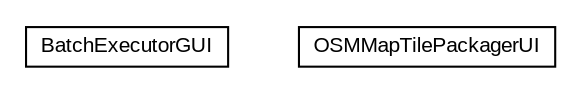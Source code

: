 #!/usr/local/bin/dot
#
# Class diagram 
# Generated by UMLGraph version R5_6-24-gf6e263 (http://www.umlgraph.org/)
#

digraph G {
	edge [fontname="arial",fontsize=10,labelfontname="arial",labelfontsize=10];
	node [fontname="arial",fontsize=10,shape=plaintext];
	nodesep=0.25;
	ranksep=0.5;
	// org.osmdroid.mtp.ui.BatchExecutorGUI
	c1609 [label=<<table title="org.osmdroid.mtp.ui.BatchExecutorGUI" border="0" cellborder="1" cellspacing="0" cellpadding="2" port="p" href="./BatchExecutorGUI.html">
		<tr><td><table border="0" cellspacing="0" cellpadding="1">
<tr><td align="center" balign="center"> BatchExecutorGUI </td></tr>
		</table></td></tr>
		</table>>, URL="./BatchExecutorGUI.html", fontname="arial", fontcolor="black", fontsize=10.0];
	// org.osmdroid.mtp.ui.OSMMapTilePackagerUI
	c1610 [label=<<table title="org.osmdroid.mtp.ui.OSMMapTilePackagerUI" border="0" cellborder="1" cellspacing="0" cellpadding="2" port="p" href="./OSMMapTilePackagerUI.html">
		<tr><td><table border="0" cellspacing="0" cellpadding="1">
<tr><td align="center" balign="center"> OSMMapTilePackagerUI </td></tr>
		</table></td></tr>
		</table>>, URL="./OSMMapTilePackagerUI.html", fontname="arial", fontcolor="black", fontsize=10.0];
}


